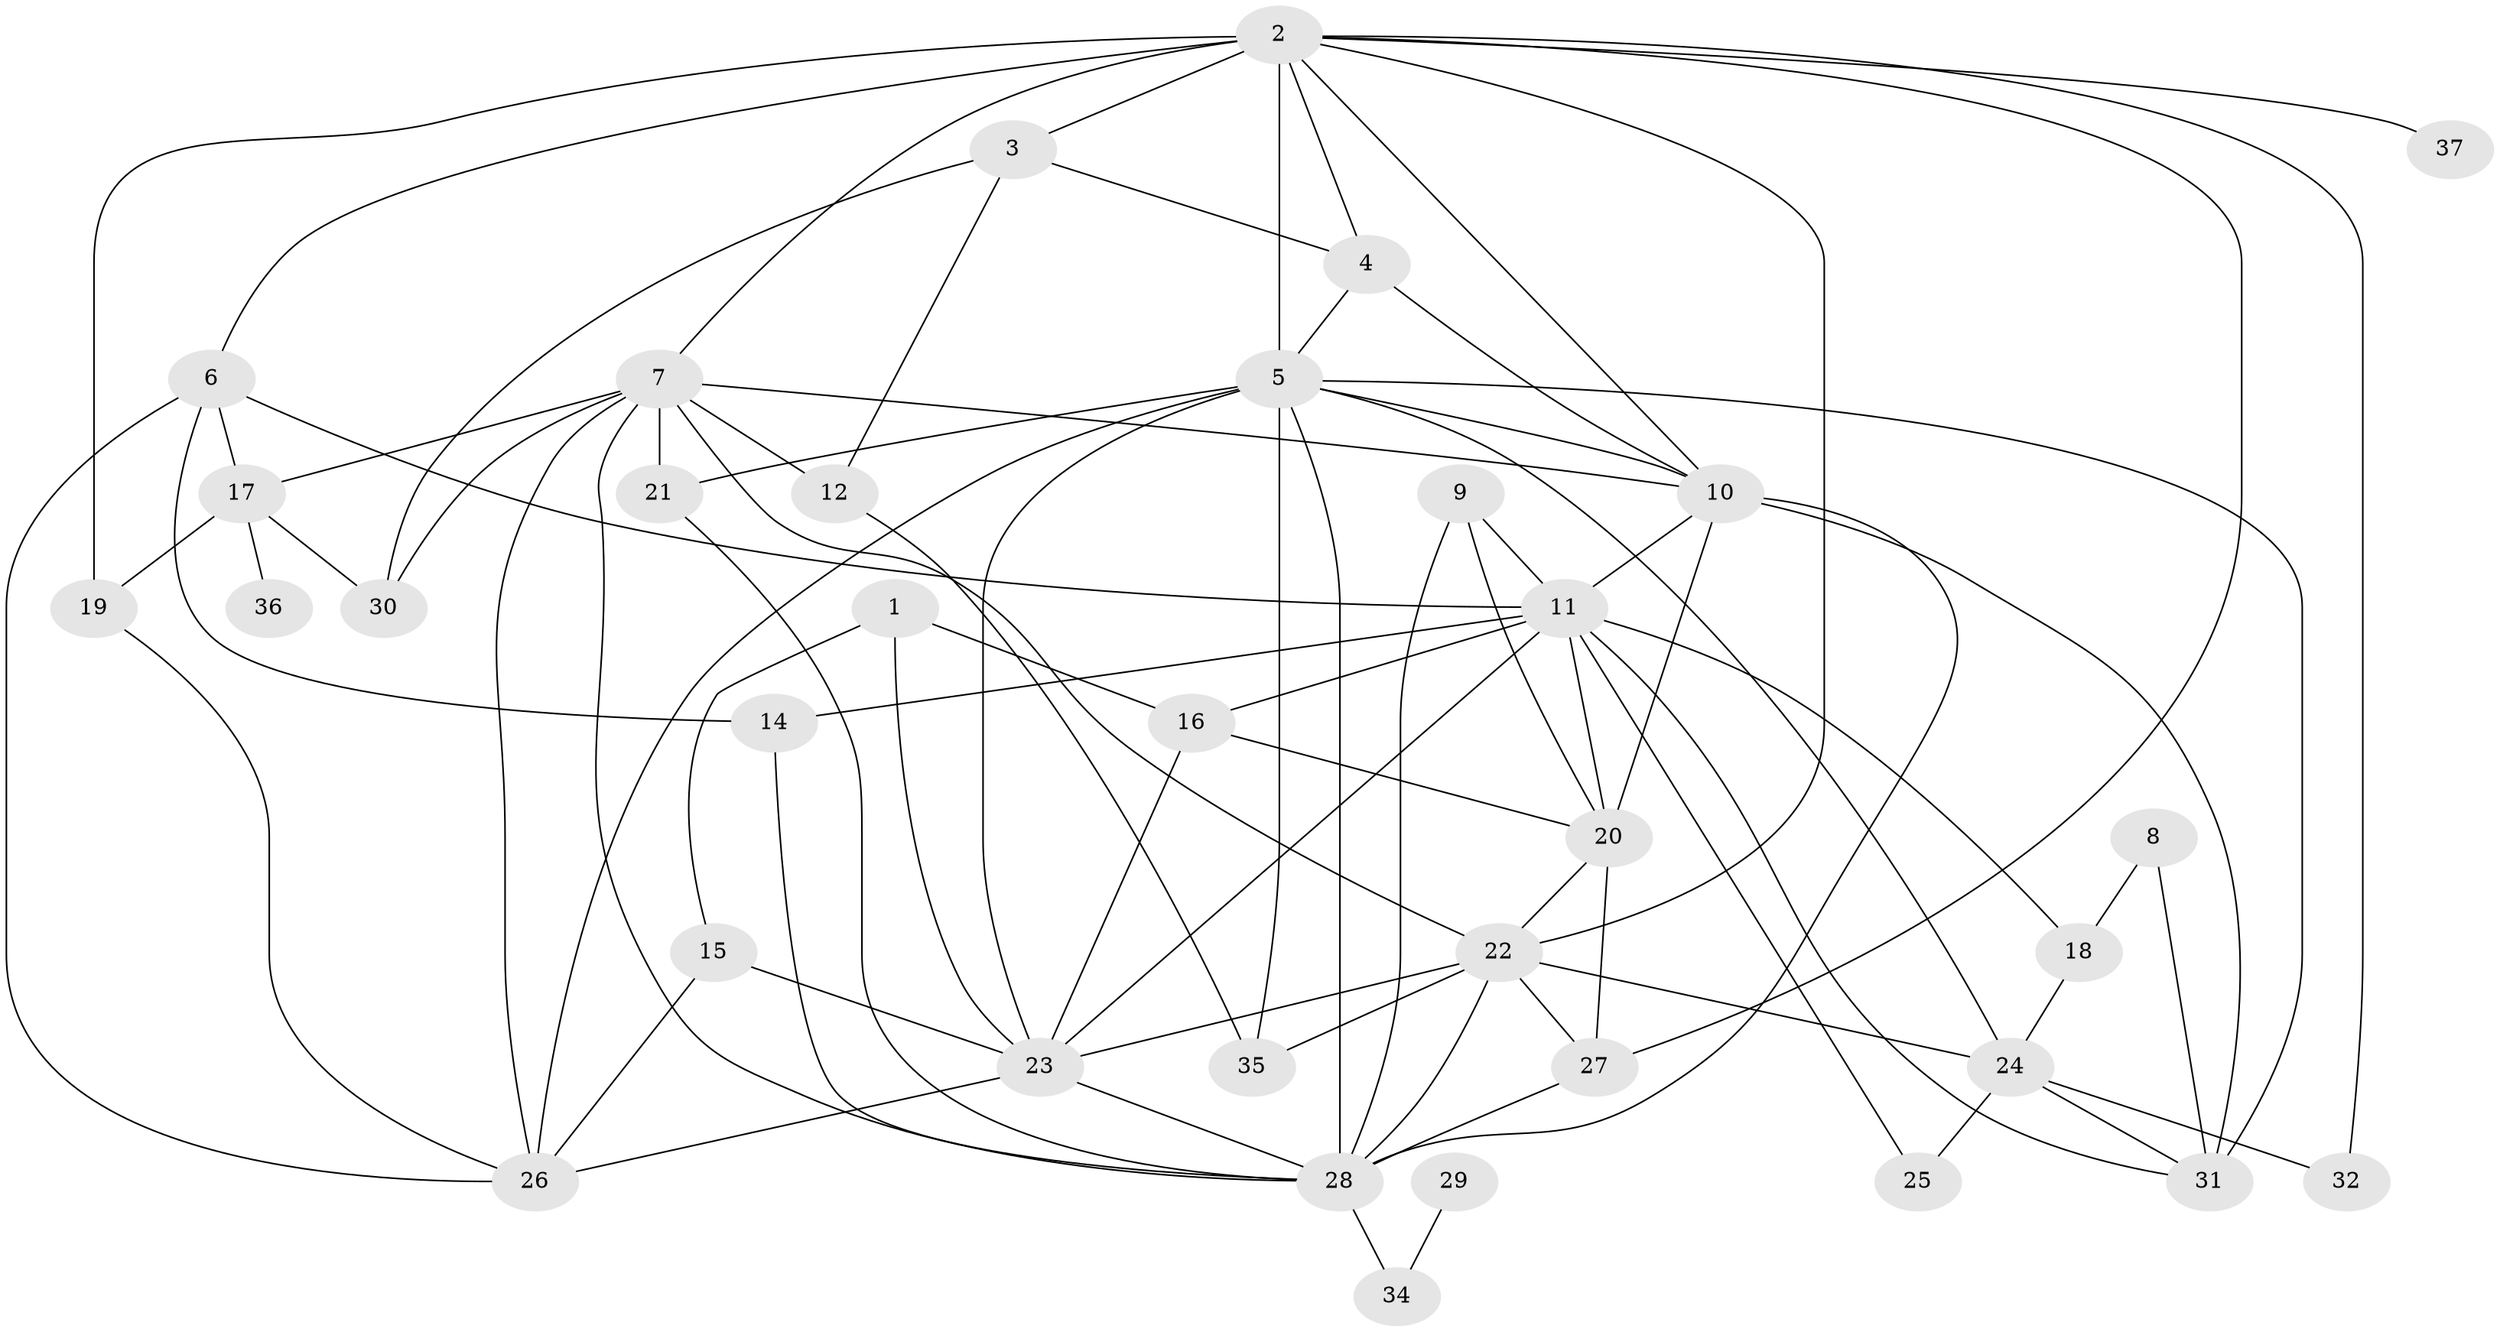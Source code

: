 // original degree distribution, {1: 0.21008403361344538, 3: 0.20168067226890757, 4: 0.16806722689075632, 5: 0.11764705882352941, 7: 0.025210084033613446, 6: 0.04201680672268908, 2: 0.2184873949579832, 0: 0.008403361344537815, 8: 0.008403361344537815}
// Generated by graph-tools (version 1.1) at 2025/48/03/04/25 22:48:20]
// undirected, 35 vertices, 82 edges
graph export_dot {
  node [color=gray90,style=filled];
  1;
  2;
  3;
  4;
  5;
  6;
  7;
  8;
  9;
  10;
  11;
  12;
  14;
  15;
  16;
  17;
  18;
  19;
  20;
  21;
  22;
  23;
  24;
  25;
  26;
  27;
  28;
  29;
  30;
  31;
  32;
  34;
  35;
  36;
  37;
  1 -- 15 [weight=1.0];
  1 -- 16 [weight=1.0];
  1 -- 23 [weight=1.0];
  2 -- 3 [weight=2.0];
  2 -- 4 [weight=3.0];
  2 -- 5 [weight=4.0];
  2 -- 6 [weight=1.0];
  2 -- 7 [weight=2.0];
  2 -- 10 [weight=1.0];
  2 -- 19 [weight=1.0];
  2 -- 22 [weight=1.0];
  2 -- 27 [weight=1.0];
  2 -- 32 [weight=1.0];
  2 -- 37 [weight=1.0];
  3 -- 4 [weight=1.0];
  3 -- 12 [weight=1.0];
  3 -- 30 [weight=2.0];
  4 -- 5 [weight=1.0];
  4 -- 10 [weight=1.0];
  5 -- 10 [weight=1.0];
  5 -- 21 [weight=1.0];
  5 -- 23 [weight=1.0];
  5 -- 24 [weight=1.0];
  5 -- 26 [weight=2.0];
  5 -- 28 [weight=2.0];
  5 -- 31 [weight=1.0];
  5 -- 35 [weight=1.0];
  6 -- 11 [weight=1.0];
  6 -- 14 [weight=1.0];
  6 -- 17 [weight=1.0];
  6 -- 26 [weight=2.0];
  7 -- 10 [weight=1.0];
  7 -- 12 [weight=1.0];
  7 -- 17 [weight=1.0];
  7 -- 21 [weight=1.0];
  7 -- 22 [weight=1.0];
  7 -- 26 [weight=1.0];
  7 -- 28 [weight=2.0];
  7 -- 30 [weight=1.0];
  8 -- 18 [weight=2.0];
  8 -- 31 [weight=1.0];
  9 -- 11 [weight=1.0];
  9 -- 20 [weight=1.0];
  9 -- 28 [weight=1.0];
  10 -- 11 [weight=1.0];
  10 -- 20 [weight=1.0];
  10 -- 28 [weight=1.0];
  10 -- 31 [weight=2.0];
  11 -- 14 [weight=1.0];
  11 -- 16 [weight=1.0];
  11 -- 18 [weight=1.0];
  11 -- 20 [weight=1.0];
  11 -- 23 [weight=1.0];
  11 -- 25 [weight=1.0];
  11 -- 31 [weight=1.0];
  12 -- 35 [weight=1.0];
  14 -- 28 [weight=1.0];
  15 -- 23 [weight=1.0];
  15 -- 26 [weight=1.0];
  16 -- 20 [weight=1.0];
  16 -- 23 [weight=1.0];
  17 -- 19 [weight=1.0];
  17 -- 30 [weight=1.0];
  17 -- 36 [weight=1.0];
  18 -- 24 [weight=1.0];
  19 -- 26 [weight=1.0];
  20 -- 22 [weight=1.0];
  20 -- 27 [weight=1.0];
  21 -- 28 [weight=1.0];
  22 -- 23 [weight=1.0];
  22 -- 24 [weight=1.0];
  22 -- 27 [weight=1.0];
  22 -- 28 [weight=1.0];
  22 -- 35 [weight=1.0];
  23 -- 26 [weight=1.0];
  23 -- 28 [weight=1.0];
  24 -- 25 [weight=1.0];
  24 -- 31 [weight=1.0];
  24 -- 32 [weight=1.0];
  27 -- 28 [weight=1.0];
  28 -- 34 [weight=1.0];
  29 -- 34 [weight=1.0];
}
